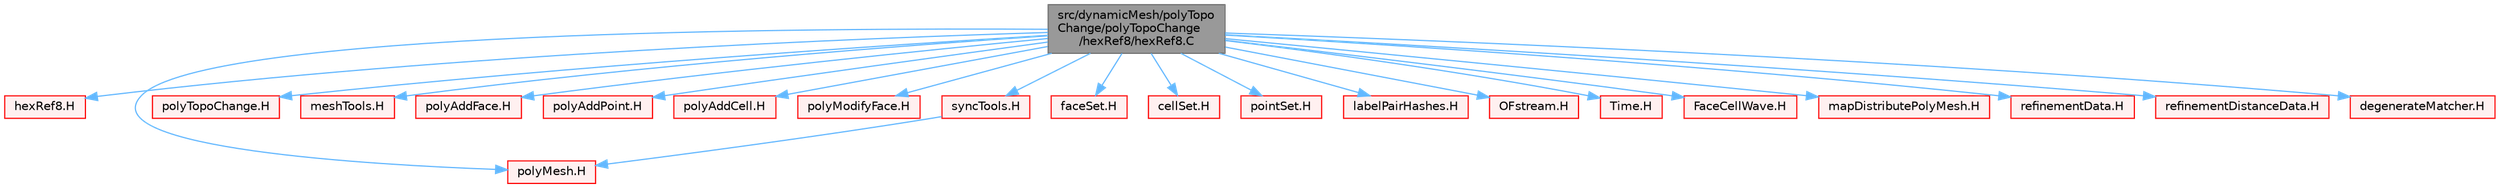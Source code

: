 digraph "src/dynamicMesh/polyTopoChange/polyTopoChange/hexRef8/hexRef8.C"
{
 // LATEX_PDF_SIZE
  bgcolor="transparent";
  edge [fontname=Helvetica,fontsize=10,labelfontname=Helvetica,labelfontsize=10];
  node [fontname=Helvetica,fontsize=10,shape=box,height=0.2,width=0.4];
  Node1 [id="Node000001",label="src/dynamicMesh/polyTopo\lChange/polyTopoChange\l/hexRef8/hexRef8.C",height=0.2,width=0.4,color="gray40", fillcolor="grey60", style="filled", fontcolor="black",tooltip=" "];
  Node1 -> Node2 [id="edge1_Node000001_Node000002",color="steelblue1",style="solid",tooltip=" "];
  Node2 [id="Node000002",label="hexRef8.H",height=0.2,width=0.4,color="red", fillcolor="#FFF0F0", style="filled",URL="$hexRef8_8H.html",tooltip=" "];
  Node1 -> Node270 [id="edge2_Node000001_Node000270",color="steelblue1",style="solid",tooltip=" "];
  Node270 [id="Node000270",label="polyMesh.H",height=0.2,width=0.4,color="red", fillcolor="#FFF0F0", style="filled",URL="$polyMesh_8H.html",tooltip=" "];
  Node1 -> Node304 [id="edge3_Node000001_Node000304",color="steelblue1",style="solid",tooltip=" "];
  Node304 [id="Node000304",label="polyTopoChange.H",height=0.2,width=0.4,color="red", fillcolor="#FFF0F0", style="filled",URL="$polyTopoChange_8H.html",tooltip=" "];
  Node1 -> Node306 [id="edge4_Node000001_Node000306",color="steelblue1",style="solid",tooltip=" "];
  Node306 [id="Node000306",label="meshTools.H",height=0.2,width=0.4,color="red", fillcolor="#FFF0F0", style="filled",URL="$meshTools_8H.html",tooltip=" "];
  Node1 -> Node307 [id="edge5_Node000001_Node000307",color="steelblue1",style="solid",tooltip=" "];
  Node307 [id="Node000307",label="polyAddFace.H",height=0.2,width=0.4,color="red", fillcolor="#FFF0F0", style="filled",URL="$polyAddFace_8H.html",tooltip=" "];
  Node1 -> Node309 [id="edge6_Node000001_Node000309",color="steelblue1",style="solid",tooltip=" "];
  Node309 [id="Node000309",label="polyAddPoint.H",height=0.2,width=0.4,color="red", fillcolor="#FFF0F0", style="filled",URL="$polyAddPoint_8H.html",tooltip=" "];
  Node1 -> Node310 [id="edge7_Node000001_Node000310",color="steelblue1",style="solid",tooltip=" "];
  Node310 [id="Node000310",label="polyAddCell.H",height=0.2,width=0.4,color="red", fillcolor="#FFF0F0", style="filled",URL="$polyAddCell_8H.html",tooltip=" "];
  Node1 -> Node311 [id="edge8_Node000001_Node000311",color="steelblue1",style="solid",tooltip=" "];
  Node311 [id="Node000311",label="polyModifyFace.H",height=0.2,width=0.4,color="red", fillcolor="#FFF0F0", style="filled",URL="$polyModifyFace_8H.html",tooltip=" "];
  Node1 -> Node312 [id="edge9_Node000001_Node000312",color="steelblue1",style="solid",tooltip=" "];
  Node312 [id="Node000312",label="syncTools.H",height=0.2,width=0.4,color="red", fillcolor="#FFF0F0", style="filled",URL="$syncTools_8H.html",tooltip=" "];
  Node312 -> Node270 [id="edge10_Node000312_Node000270",color="steelblue1",style="solid",tooltip=" "];
  Node1 -> Node326 [id="edge11_Node000001_Node000326",color="steelblue1",style="solid",tooltip=" "];
  Node326 [id="Node000326",label="faceSet.H",height=0.2,width=0.4,color="red", fillcolor="#FFF0F0", style="filled",URL="$faceSet_8H.html",tooltip=" "];
  Node1 -> Node328 [id="edge12_Node000001_Node000328",color="steelblue1",style="solid",tooltip=" "];
  Node328 [id="Node000328",label="cellSet.H",height=0.2,width=0.4,color="red", fillcolor="#FFF0F0", style="filled",URL="$cellSet_8H.html",tooltip=" "];
  Node1 -> Node329 [id="edge13_Node000001_Node000329",color="steelblue1",style="solid",tooltip=" "];
  Node329 [id="Node000329",label="pointSet.H",height=0.2,width=0.4,color="red", fillcolor="#FFF0F0", style="filled",URL="$pointSet_8H.html",tooltip=" "];
  Node1 -> Node330 [id="edge14_Node000001_Node000330",color="steelblue1",style="solid",tooltip=" "];
  Node330 [id="Node000330",label="labelPairHashes.H",height=0.2,width=0.4,color="red", fillcolor="#FFF0F0", style="filled",URL="$labelPairHashes_8H.html",tooltip="A HashTable to objects of type <T> with a labelPair key. The hashing is based on labelPair (FixedList..."];
  Node1 -> Node331 [id="edge15_Node000001_Node000331",color="steelblue1",style="solid",tooltip=" "];
  Node331 [id="Node000331",label="OFstream.H",height=0.2,width=0.4,color="red", fillcolor="#FFF0F0", style="filled",URL="$OFstream_8H.html",tooltip=" "];
  Node1 -> Node334 [id="edge16_Node000001_Node000334",color="steelblue1",style="solid",tooltip=" "];
  Node334 [id="Node000334",label="Time.H",height=0.2,width=0.4,color="red", fillcolor="#FFF0F0", style="filled",URL="$Time_8H.html",tooltip=" "];
  Node1 -> Node374 [id="edge17_Node000001_Node000374",color="steelblue1",style="solid",tooltip=" "];
  Node374 [id="Node000374",label="FaceCellWave.H",height=0.2,width=0.4,color="red", fillcolor="#FFF0F0", style="filled",URL="$FaceCellWave_8H.html",tooltip=" "];
  Node1 -> Node376 [id="edge18_Node000001_Node000376",color="steelblue1",style="solid",tooltip=" "];
  Node376 [id="Node000376",label="mapDistributePolyMesh.H",height=0.2,width=0.4,color="red", fillcolor="#FFF0F0", style="filled",URL="$mapDistributePolyMesh_8H.html",tooltip=" "];
  Node1 -> Node377 [id="edge19_Node000001_Node000377",color="steelblue1",style="solid",tooltip=" "];
  Node377 [id="Node000377",label="refinementData.H",height=0.2,width=0.4,color="red", fillcolor="#FFF0F0", style="filled",URL="$refinementData_8H.html",tooltip=" "];
  Node1 -> Node379 [id="edge20_Node000001_Node000379",color="steelblue1",style="solid",tooltip=" "];
  Node379 [id="Node000379",label="refinementDistanceData.H",height=0.2,width=0.4,color="red", fillcolor="#FFF0F0", style="filled",URL="$refinementDistanceData_8H.html",tooltip=" "];
  Node1 -> Node381 [id="edge21_Node000001_Node000381",color="steelblue1",style="solid",tooltip=" "];
  Node381 [id="Node000381",label="degenerateMatcher.H",height=0.2,width=0.4,color="red", fillcolor="#FFF0F0", style="filled",URL="$degenerateMatcher_8H.html",tooltip=" "];
}
